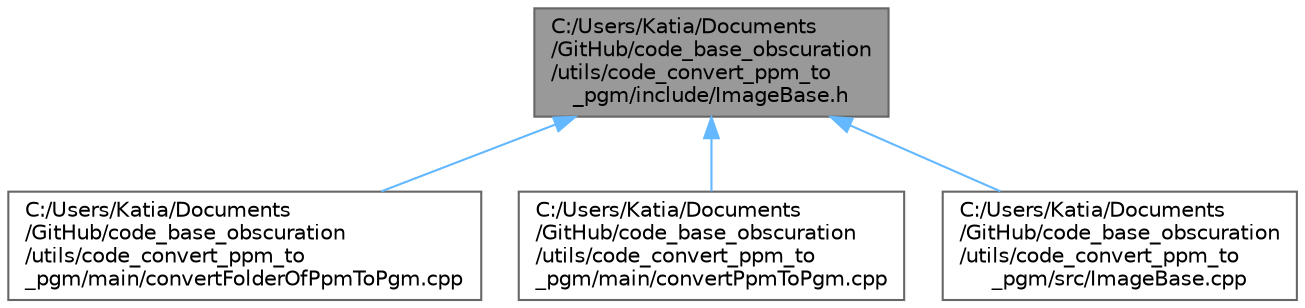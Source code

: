 digraph "C:/Users/Katia/Documents/GitHub/code_base_obscuration/utils/code_convert_ppm_to_pgm/include/ImageBase.h"
{
 // LATEX_PDF_SIZE
  bgcolor="transparent";
  edge [fontname=Helvetica,fontsize=10,labelfontname=Helvetica,labelfontsize=10];
  node [fontname=Helvetica,fontsize=10,shape=box,height=0.2,width=0.4];
  Node1 [id="Node000001",label="C:/Users/Katia/Documents\l/GitHub/code_base_obscuration\l/utils/code_convert_ppm_to\l_pgm/include/ImageBase.h",height=0.2,width=0.4,color="gray40", fillcolor="grey60", style="filled", fontcolor="black",tooltip=" "];
  Node1 -> Node2 [id="edge1_Node000001_Node000002",dir="back",color="steelblue1",style="solid",tooltip=" "];
  Node2 [id="Node000002",label="C:/Users/Katia/Documents\l/GitHub/code_base_obscuration\l/utils/code_convert_ppm_to\l_pgm/main/convertFolderOfPpmToPgm.cpp",height=0.2,width=0.4,color="grey40", fillcolor="white", style="filled",URL="$convert_folder_of_ppm_to_pgm_8cpp.html",tooltip=" "];
  Node1 -> Node3 [id="edge2_Node000001_Node000003",dir="back",color="steelblue1",style="solid",tooltip=" "];
  Node3 [id="Node000003",label="C:/Users/Katia/Documents\l/GitHub/code_base_obscuration\l/utils/code_convert_ppm_to\l_pgm/main/convertPpmToPgm.cpp",height=0.2,width=0.4,color="grey40", fillcolor="white", style="filled",URL="$convert_ppm_to_pgm_8cpp.html",tooltip=" "];
  Node1 -> Node4 [id="edge3_Node000001_Node000004",dir="back",color="steelblue1",style="solid",tooltip=" "];
  Node4 [id="Node000004",label="C:/Users/Katia/Documents\l/GitHub/code_base_obscuration\l/utils/code_convert_ppm_to\l_pgm/src/ImageBase.cpp",height=0.2,width=0.4,color="grey40", fillcolor="white", style="filled",URL="$utils_2code__convert__ppm__to__pgm_2src_2_image_base_8cpp.html",tooltip=" "];
}
